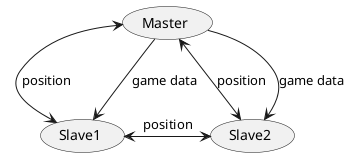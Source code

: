 @startuml Marbluino

(Master) <-> (Slave1) : position
(Master) <-> (Slave2) : position
(Slave1) <-> (Slave2) : position
(Slave1) <-- (Master) : game data
(Slave2) <-- (Master) : game data

@enduml